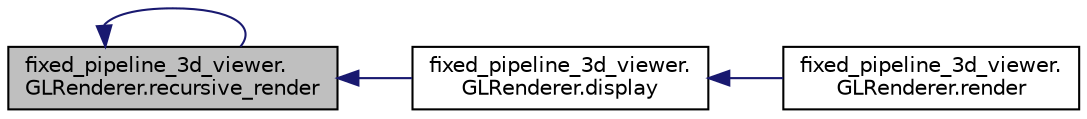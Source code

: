 digraph "fixed_pipeline_3d_viewer.GLRenderer.recursive_render"
{
  edge [fontname="Helvetica",fontsize="10",labelfontname="Helvetica",labelfontsize="10"];
  node [fontname="Helvetica",fontsize="10",shape=record];
  rankdir="LR";
  Node1 [label="fixed_pipeline_3d_viewer.\lGLRenderer.recursive_render",height=0.2,width=0.4,color="black", fillcolor="grey75", style="filled", fontcolor="black"];
  Node1 -> Node1 [dir="back",color="midnightblue",fontsize="10",style="solid",fontname="Helvetica"];
  Node1 -> Node2 [dir="back",color="midnightblue",fontsize="10",style="solid",fontname="Helvetica"];
  Node2 [label="fixed_pipeline_3d_viewer.\lGLRenderer.display",height=0.2,width=0.4,color="black", fillcolor="white", style="filled",URL="$classfixed__pipeline__3d__viewer_1_1_g_l_renderer.html#af991fe369b4d64f2e5ebae70185b04e0"];
  Node2 -> Node3 [dir="back",color="midnightblue",fontsize="10",style="solid",fontname="Helvetica"];
  Node3 [label="fixed_pipeline_3d_viewer.\lGLRenderer.render",height=0.2,width=0.4,color="black", fillcolor="white", style="filled",URL="$classfixed__pipeline__3d__viewer_1_1_g_l_renderer.html#a5dfe5225ce2a1e23d3b55fbe698c82fd"];
}
